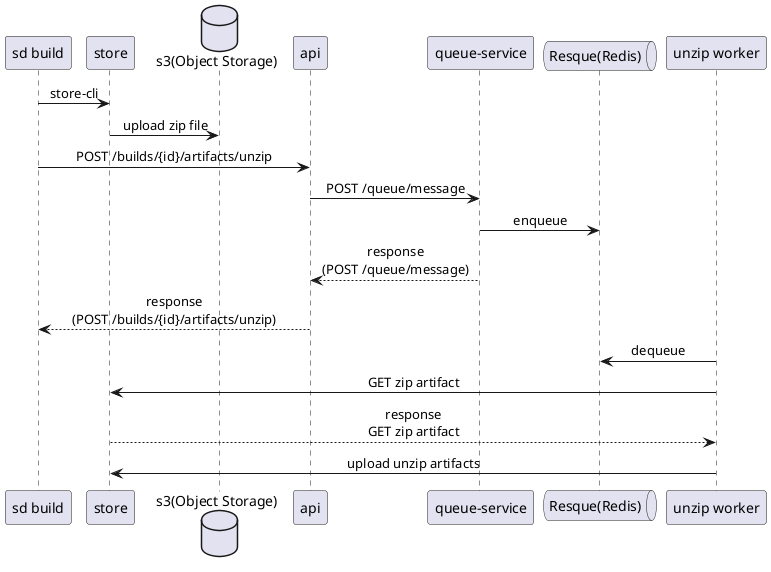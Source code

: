 @startuml sd-zip-artifacts-overview

skinparam sequenceMessageAlign center

participant "sd build" as build
participant "store" as store
database "s3(Object Storage)" as s3
participant "api" as api
participant "queue-service" as qservice
queue "Resque(Redis)" as resque
participant "unzip worker" as worker


build -> store: store-cli
store -> s3: upload zip file
build -> api: POST /builds/{id}/artifacts/unzip
api -> qservice: POST /queue/message
qservice -> resque: enqueue
qservice --> api: response\n(POST /queue/message)
api --> build: response\n(POST /builds/{id}/artifacts/unzip)
worker -> resque : dequeue
worker -> store: GET zip artifact
store --> worker: response\nGET zip artifact
worker -> store: upload unzip artifacts

@enduml
